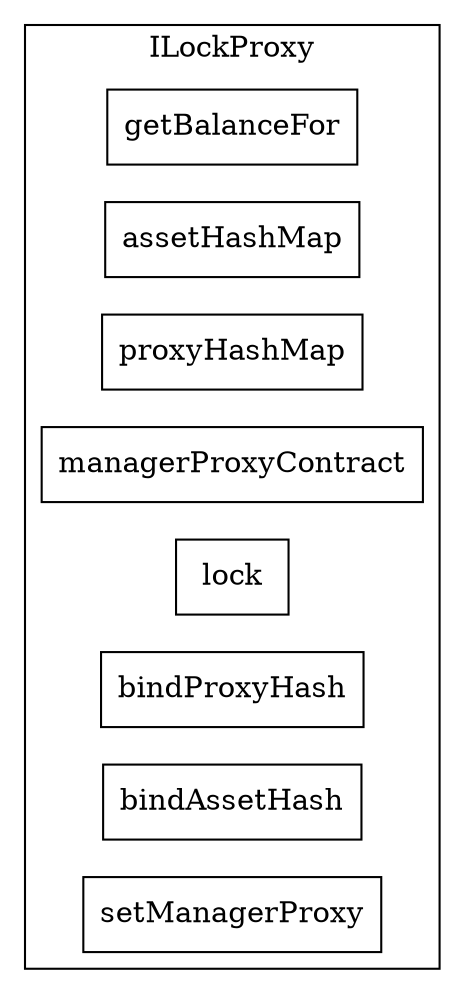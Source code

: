 strict digraph {
rankdir="LR"
node [shape=box]
subgraph cluster_68_ILockProxy {
label = "ILockProxy"
"68_getBalanceFor" [label="getBalanceFor"]
"68_assetHashMap" [label="assetHashMap"]
"68_proxyHashMap" [label="proxyHashMap"]
"68_managerProxyContract" [label="managerProxyContract"]
"68_lock" [label="lock"]
"68_bindProxyHash" [label="bindProxyHash"]
"68_bindAssetHash" [label="bindAssetHash"]
"68_setManagerProxy" [label="setManagerProxy"]
}subgraph cluster_solidity {
label = "[Solidity]"
}
}
